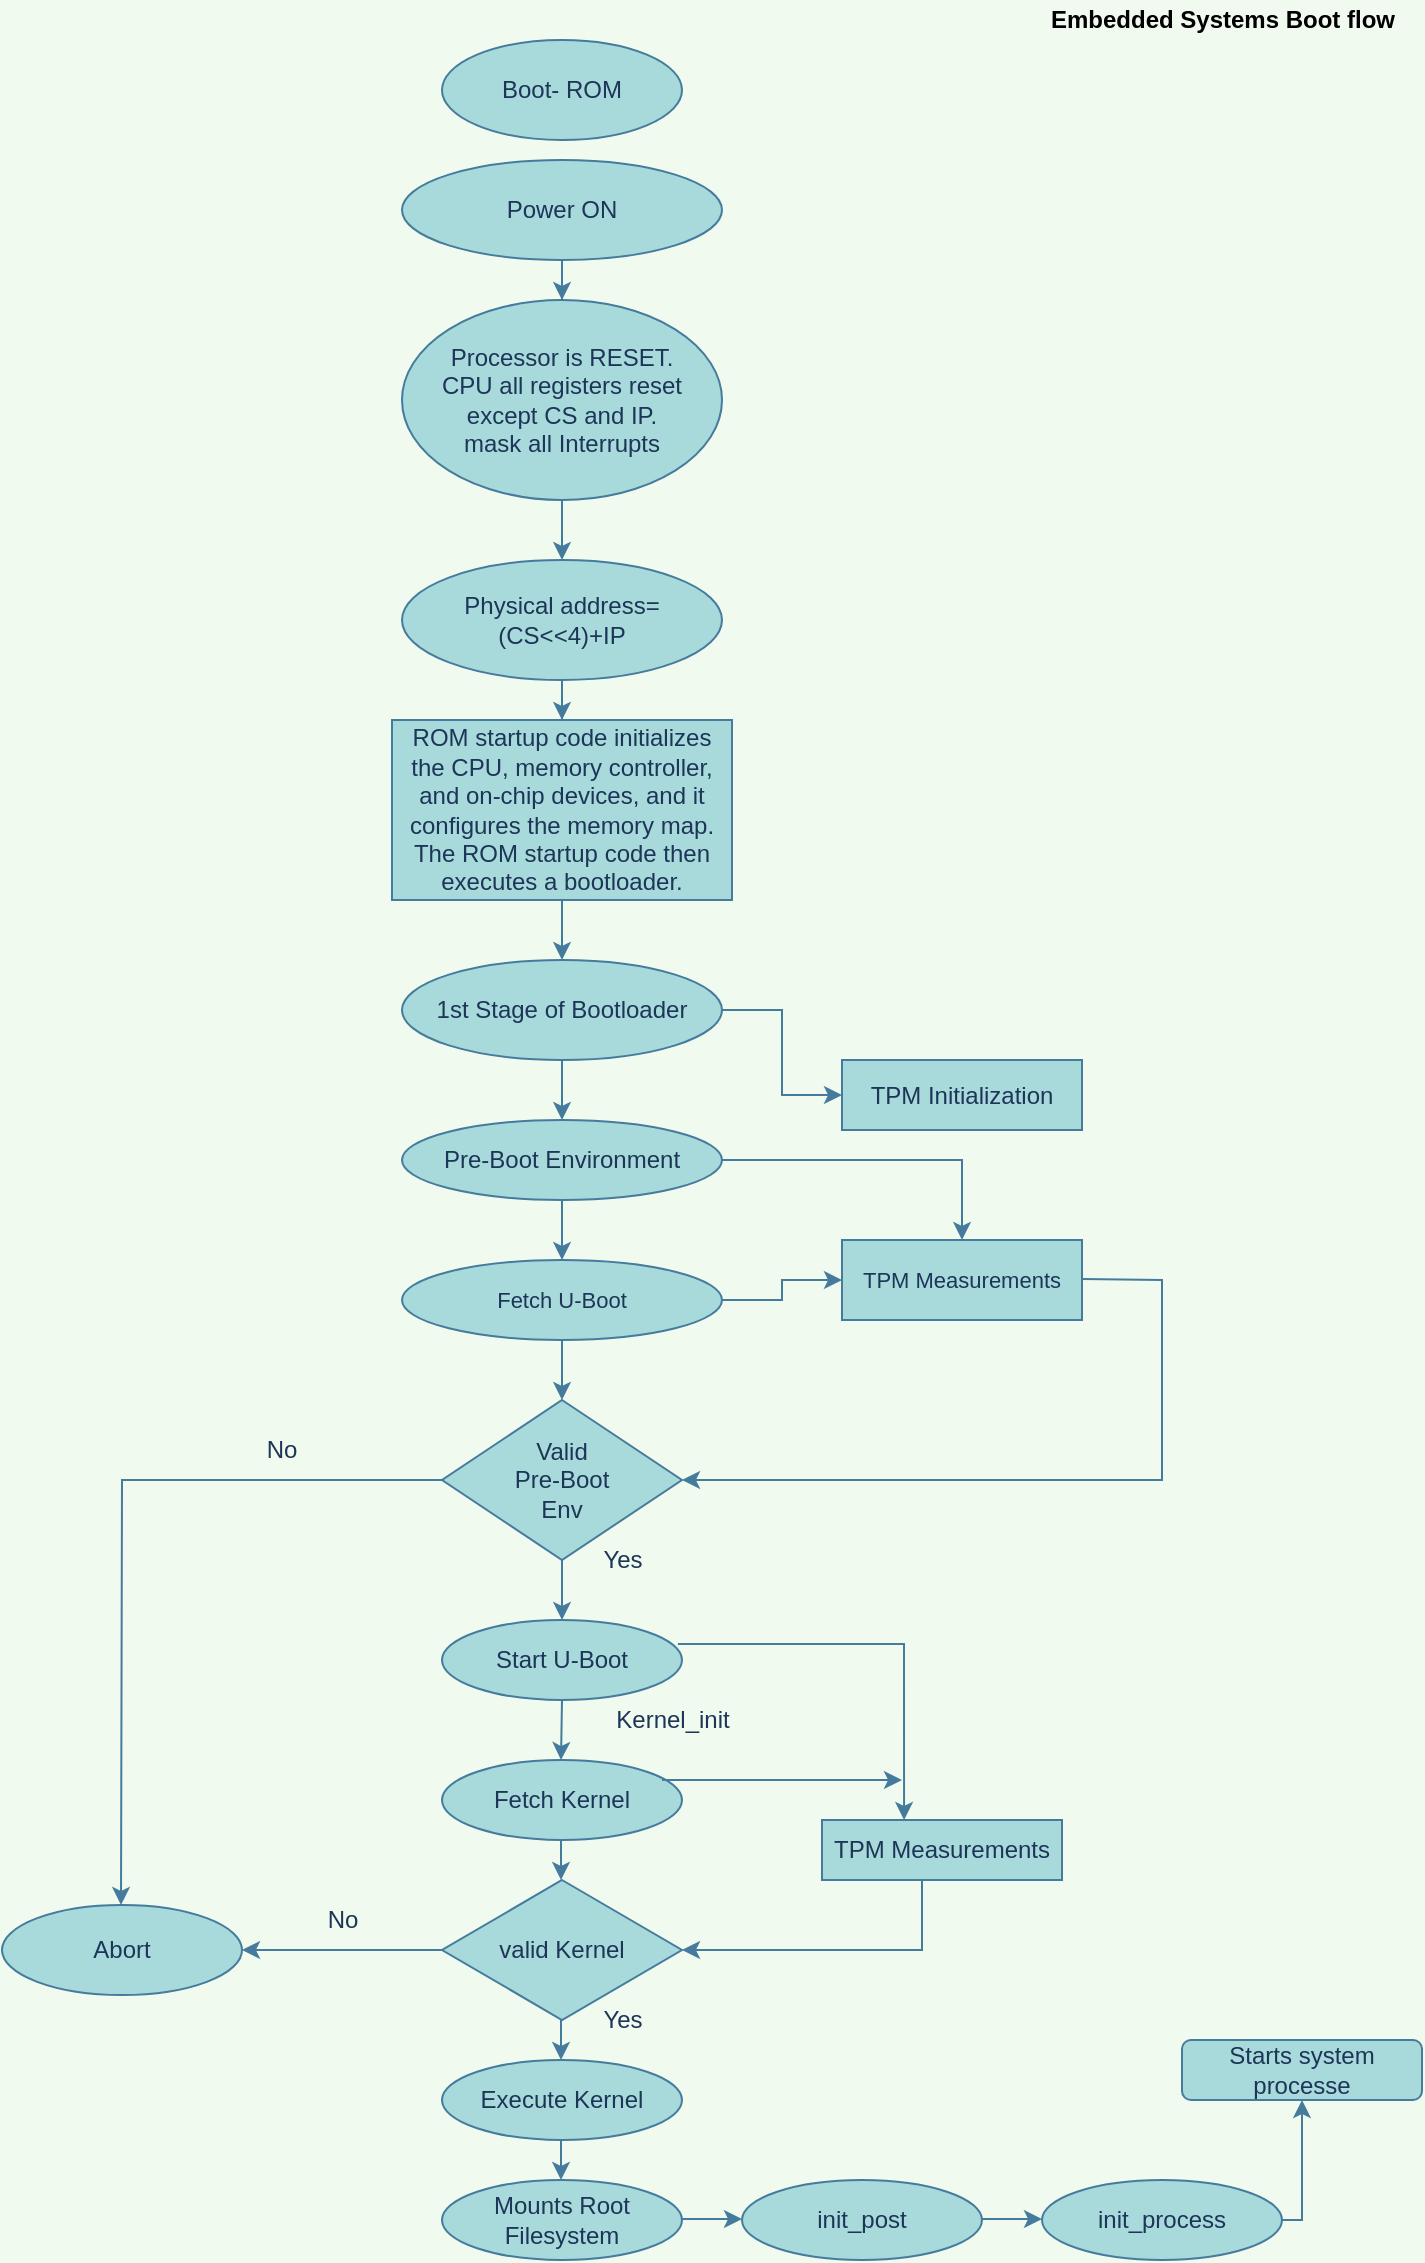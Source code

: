 <mxfile version="16.5.2" type="device"><diagram id="2xbLDdq3odLyKF2lhabo" name="Page-1"><mxGraphModel dx="868" dy="450" grid="1" gridSize="10" guides="1" tooltips="1" connect="1" arrows="1" fold="1" page="1" pageScale="1" pageWidth="827" pageHeight="1169" background="#F1FAEE" math="0" shadow="0"><root><mxCell id="0"/><mxCell id="1" parent="0"/><mxCell id="JBnZQXCmbFyV5v3CjpFl-1" value="Boot- ROM" style="ellipse;whiteSpace=wrap;html=1;hachureGap=4;fillColor=#A8DADC;strokeColor=#457B9D;fontColor=#1D3557;" parent="1" vertex="1"><mxGeometry x="320" y="40" width="120" height="50" as="geometry"/></mxCell><mxCell id="AOwxAiv0Caywvb9OMiwH-30" value="" style="edgeStyle=orthogonalEdgeStyle;rounded=0;orthogonalLoop=1;jettySize=auto;html=1;labelBackgroundColor=#F1FAEE;strokeColor=#457B9D;fontColor=#1D3557;" parent="1" source="JBnZQXCmbFyV5v3CjpFl-2" target="JBnZQXCmbFyV5v3CjpFl-5" edge="1"><mxGeometry relative="1" as="geometry"/></mxCell><mxCell id="JBnZQXCmbFyV5v3CjpFl-2" value="Power ON" style="ellipse;whiteSpace=wrap;html=1;hachureGap=4;fillColor=#A8DADC;strokeColor=#457B9D;fontColor=#1D3557;" parent="1" vertex="1"><mxGeometry x="300" y="100" width="160" height="50" as="geometry"/></mxCell><mxCell id="AOwxAiv0Caywvb9OMiwH-31" value="" style="edgeStyle=orthogonalEdgeStyle;rounded=0;orthogonalLoop=1;jettySize=auto;html=1;labelBackgroundColor=#F1FAEE;strokeColor=#457B9D;fontColor=#1D3557;" parent="1" source="JBnZQXCmbFyV5v3CjpFl-5" target="JBnZQXCmbFyV5v3CjpFl-11" edge="1"><mxGeometry relative="1" as="geometry"/></mxCell><mxCell id="JBnZQXCmbFyV5v3CjpFl-5" value="Processor is RESET.&lt;br&gt;CPU all registers reset except CS and IP.&lt;br&gt;mask all Interrupts" style="ellipse;whiteSpace=wrap;html=1;hachureGap=4;fillColor=#A8DADC;strokeColor=#457B9D;fontColor=#1D3557;" parent="1" vertex="1"><mxGeometry x="300" y="170" width="160" height="100" as="geometry"/></mxCell><mxCell id="AOwxAiv0Caywvb9OMiwH-32" value="" style="edgeStyle=orthogonalEdgeStyle;rounded=0;orthogonalLoop=1;jettySize=auto;html=1;labelBackgroundColor=#F1FAEE;strokeColor=#457B9D;fontColor=#1D3557;" parent="1" source="JBnZQXCmbFyV5v3CjpFl-11" target="JBnZQXCmbFyV5v3CjpFl-14" edge="1"><mxGeometry relative="1" as="geometry"/></mxCell><mxCell id="JBnZQXCmbFyV5v3CjpFl-11" value="&lt;div&gt;Physical address=&lt;/div&gt;&lt;div&gt;(CS&amp;lt;&amp;lt;4)+IP&lt;/div&gt;" style="ellipse;whiteSpace=wrap;html=1;hachureGap=4;fillColor=#A8DADC;strokeColor=#457B9D;fontColor=#1D3557;" parent="1" vertex="1"><mxGeometry x="300" y="300" width="160" height="60" as="geometry"/></mxCell><mxCell id="AOwxAiv0Caywvb9OMiwH-35" value="" style="edgeStyle=orthogonalEdgeStyle;rounded=0;orthogonalLoop=1;jettySize=auto;html=1;entryX=0.5;entryY=0;entryDx=0;entryDy=0;labelBackgroundColor=#F1FAEE;strokeColor=#457B9D;fontColor=#1D3557;" parent="1" source="JBnZQXCmbFyV5v3CjpFl-14" target="JBnZQXCmbFyV5v3CjpFl-15" edge="1"><mxGeometry relative="1" as="geometry"/></mxCell><mxCell id="JBnZQXCmbFyV5v3CjpFl-14" value="ROM startup code initializes the CPU, memory controller, and on-chip devices, and it configures the memory map. The ROM startup code then executes a bootloader." style="rounded=0;whiteSpace=wrap;html=1;hachureGap=4;fillColor=#A8DADC;strokeColor=#457B9D;fontColor=#1D3557;" parent="1" vertex="1"><mxGeometry x="295" y="380" width="170" height="90" as="geometry"/></mxCell><mxCell id="AOwxAiv0Caywvb9OMiwH-36" value="" style="edgeStyle=orthogonalEdgeStyle;rounded=0;orthogonalLoop=1;jettySize=auto;html=1;entryX=0.5;entryY=0;entryDx=0;entryDy=0;labelBackgroundColor=#F1FAEE;strokeColor=#457B9D;fontColor=#1D3557;" parent="1" source="JBnZQXCmbFyV5v3CjpFl-15" target="JBnZQXCmbFyV5v3CjpFl-16" edge="1"><mxGeometry relative="1" as="geometry"/></mxCell><mxCell id="AOwxAiv0Caywvb9OMiwH-39" value="" style="edgeStyle=orthogonalEdgeStyle;rounded=0;orthogonalLoop=1;jettySize=auto;html=1;labelBackgroundColor=#F1FAEE;strokeColor=#457B9D;fontColor=#1D3557;" parent="1" source="JBnZQXCmbFyV5v3CjpFl-15" target="JBnZQXCmbFyV5v3CjpFl-21" edge="1"><mxGeometry relative="1" as="geometry"/></mxCell><mxCell id="JBnZQXCmbFyV5v3CjpFl-15" value="1st Stage of Bootloader" style="ellipse;whiteSpace=wrap;html=1;hachureGap=4;fillColor=#A8DADC;strokeColor=#457B9D;fontColor=#1D3557;" parent="1" vertex="1"><mxGeometry x="300" y="500" width="160" height="50" as="geometry"/></mxCell><mxCell id="AOwxAiv0Caywvb9OMiwH-40" value="" style="edgeStyle=orthogonalEdgeStyle;rounded=0;orthogonalLoop=1;jettySize=auto;html=1;labelBackgroundColor=#F1FAEE;strokeColor=#457B9D;fontColor=#1D3557;" parent="1" source="JBnZQXCmbFyV5v3CjpFl-16" target="JBnZQXCmbFyV5v3CjpFl-28" edge="1"><mxGeometry relative="1" as="geometry"/></mxCell><mxCell id="AOwxAiv0Caywvb9OMiwH-43" value="" style="edgeStyle=orthogonalEdgeStyle;rounded=0;orthogonalLoop=1;jettySize=auto;html=1;labelBackgroundColor=#F1FAEE;strokeColor=#457B9D;fontColor=#1D3557;" parent="1" source="JBnZQXCmbFyV5v3CjpFl-16" target="JBnZQXCmbFyV5v3CjpFl-26" edge="1"><mxGeometry relative="1" as="geometry"/></mxCell><mxCell id="JBnZQXCmbFyV5v3CjpFl-16" value="Pre-Boot Environment" style="ellipse;whiteSpace=wrap;html=1;hachureGap=4;fillColor=#A8DADC;strokeColor=#457B9D;fontColor=#1D3557;" parent="1" vertex="1"><mxGeometry x="300" y="580" width="160" height="40" as="geometry"/></mxCell><mxCell id="JBnZQXCmbFyV5v3CjpFl-21" value="TPM Initialization" style="rounded=0;whiteSpace=wrap;html=1;hachureGap=4;fillColor=#A8DADC;strokeColor=#457B9D;fontColor=#1D3557;" parent="1" vertex="1"><mxGeometry x="520" y="550" width="120" height="35" as="geometry"/></mxCell><mxCell id="AOwxAiv0Caywvb9OMiwH-41" value="" style="edgeStyle=orthogonalEdgeStyle;rounded=0;orthogonalLoop=1;jettySize=auto;html=1;labelBackgroundColor=#F1FAEE;strokeColor=#457B9D;fontColor=#1D3557;" parent="1" source="JBnZQXCmbFyV5v3CjpFl-26" target="JBnZQXCmbFyV5v3CjpFl-28" edge="1"><mxGeometry relative="1" as="geometry"/></mxCell><mxCell id="JBnZQXCmbFyV5v3CjpFl-28" value="TPM Measurements" style="rounded=0;whiteSpace=wrap;html=1;hachureGap=4;fontFamily=Helvetica;fontSize=11;fontColor=#1D3557;fillColor=#A8DADC;strokeColor=#457B9D;" parent="1" vertex="1"><mxGeometry x="520" y="640" width="120" height="40" as="geometry"/></mxCell><mxCell id="AOwxAiv0Caywvb9OMiwH-1" value="Valid &lt;br&gt;Pre-Boot &lt;br&gt;Env" style="rhombus;whiteSpace=wrap;html=1;fillColor=#A8DADC;strokeColor=#457B9D;fontColor=#1D3557;" parent="1" vertex="1"><mxGeometry x="320" y="720" width="120" height="80" as="geometry"/></mxCell><mxCell id="AOwxAiv0Caywvb9OMiwH-5" value="" style="endArrow=classic;html=1;rounded=0;entryX=1;entryY=0.5;entryDx=0;entryDy=0;labelBackgroundColor=#F1FAEE;strokeColor=#457B9D;fontColor=#1D3557;" parent="1" target="AOwxAiv0Caywvb9OMiwH-1" edge="1"><mxGeometry width="50" height="50" relative="1" as="geometry"><mxPoint x="640" y="659.5" as="sourcePoint"/><mxPoint x="680" y="790" as="targetPoint"/><Array as="points"><mxPoint x="680" y="660"/><mxPoint x="680" y="760"/></Array></mxGeometry></mxCell><mxCell id="AOwxAiv0Caywvb9OMiwH-6" value="Start U-Boot" style="ellipse;whiteSpace=wrap;html=1;fillColor=#A8DADC;strokeColor=#457B9D;fontColor=#1D3557;" parent="1" vertex="1"><mxGeometry x="320" y="830" width="120" height="40" as="geometry"/></mxCell><mxCell id="AOwxAiv0Caywvb9OMiwH-7" value="Fetch Kernel" style="ellipse;whiteSpace=wrap;html=1;fillColor=#A8DADC;strokeColor=#457B9D;fontColor=#1D3557;" parent="1" vertex="1"><mxGeometry x="320" y="900" width="120" height="40" as="geometry"/></mxCell><mxCell id="AOwxAiv0Caywvb9OMiwH-8" value="Kernel_init" style="text;html=1;align=center;verticalAlign=middle;resizable=0;points=[];autosize=1;strokeColor=none;fillColor=none;fontColor=#1D3557;" parent="1" vertex="1"><mxGeometry x="400" y="870" width="70" height="20" as="geometry"/></mxCell><mxCell id="AOwxAiv0Caywvb9OMiwH-9" value="TPM Measurements" style="rounded=0;whiteSpace=wrap;html=1;fillColor=#A8DADC;strokeColor=#457B9D;fontColor=#1D3557;" parent="1" vertex="1"><mxGeometry x="510" y="930" width="120" height="30" as="geometry"/></mxCell><mxCell id="AOwxAiv0Caywvb9OMiwH-10" value="" style="endArrow=classic;html=1;rounded=0;entryX=0.342;entryY=0;entryDx=0;entryDy=0;entryPerimeter=0;exitX=0.983;exitY=0.3;exitDx=0;exitDy=0;exitPerimeter=0;labelBackgroundColor=#F1FAEE;strokeColor=#457B9D;fontColor=#1D3557;" parent="1" source="AOwxAiv0Caywvb9OMiwH-6" target="AOwxAiv0Caywvb9OMiwH-9" edge="1"><mxGeometry width="50" height="50" relative="1" as="geometry"><mxPoint x="445" y="860" as="sourcePoint"/><mxPoint x="550" y="860" as="targetPoint"/><Array as="points"><mxPoint x="551" y="842"/></Array></mxGeometry></mxCell><mxCell id="AOwxAiv0Caywvb9OMiwH-11" value="" style="endArrow=classic;html=1;rounded=0;labelBackgroundColor=#F1FAEE;strokeColor=#457B9D;fontColor=#1D3557;" parent="1" edge="1"><mxGeometry width="50" height="50" relative="1" as="geometry"><mxPoint x="430" y="910" as="sourcePoint"/><mxPoint x="550" y="910" as="targetPoint"/><Array as="points"/></mxGeometry></mxCell><mxCell id="AOwxAiv0Caywvb9OMiwH-46" value="" style="edgeStyle=orthogonalEdgeStyle;rounded=0;orthogonalLoop=1;jettySize=auto;html=1;labelBackgroundColor=#F1FAEE;strokeColor=#457B9D;fontColor=#1D3557;" parent="1" source="AOwxAiv0Caywvb9OMiwH-12" target="AOwxAiv0Caywvb9OMiwH-45" edge="1"><mxGeometry relative="1" as="geometry"/></mxCell><mxCell id="AOwxAiv0Caywvb9OMiwH-12" value="valid Kernel" style="rhombus;whiteSpace=wrap;html=1;fillColor=#A8DADC;strokeColor=#457B9D;fontColor=#1D3557;" parent="1" vertex="1"><mxGeometry x="320" y="960" width="120" height="70" as="geometry"/></mxCell><mxCell id="AOwxAiv0Caywvb9OMiwH-13" value="Execute Kernel" style="ellipse;whiteSpace=wrap;html=1;fillColor=#A8DADC;strokeColor=#457B9D;fontColor=#1D3557;" parent="1" vertex="1"><mxGeometry x="320" y="1050" width="120" height="40" as="geometry"/></mxCell><mxCell id="AOwxAiv0Caywvb9OMiwH-14" value="Mounts Root Filesystem" style="ellipse;whiteSpace=wrap;html=1;fillColor=#A8DADC;strokeColor=#457B9D;fontColor=#1D3557;" parent="1" vertex="1"><mxGeometry x="320" y="1110" width="120" height="40" as="geometry"/></mxCell><mxCell id="AOwxAiv0Caywvb9OMiwH-15" value="init_post" style="ellipse;whiteSpace=wrap;html=1;fillColor=#A8DADC;strokeColor=#457B9D;fontColor=#1D3557;" parent="1" vertex="1"><mxGeometry x="470" y="1110" width="120" height="40" as="geometry"/></mxCell><mxCell id="AOwxAiv0Caywvb9OMiwH-16" value="init_process" style="ellipse;whiteSpace=wrap;html=1;fillColor=#A8DADC;strokeColor=#457B9D;fontColor=#1D3557;" parent="1" vertex="1"><mxGeometry x="620" y="1110" width="120" height="40" as="geometry"/></mxCell><mxCell id="AOwxAiv0Caywvb9OMiwH-18" value="&lt;span&gt;Starts system processe&lt;/span&gt;" style="rounded=1;whiteSpace=wrap;html=1;fillColor=#A8DADC;strokeColor=#457B9D;fontColor=#1D3557;" parent="1" vertex="1"><mxGeometry x="690" y="1040" width="120" height="30" as="geometry"/></mxCell><mxCell id="AOwxAiv0Caywvb9OMiwH-19" value="" style="endArrow=classic;html=1;rounded=0;labelBackgroundColor=#F1FAEE;strokeColor=#457B9D;fontColor=#1D3557;" parent="1" edge="1"><mxGeometry width="50" height="50" relative="1" as="geometry"><mxPoint x="379.5" y="940" as="sourcePoint"/><mxPoint x="379.5" y="960" as="targetPoint"/></mxGeometry></mxCell><mxCell id="AOwxAiv0Caywvb9OMiwH-20" value="" style="endArrow=classic;html=1;rounded=0;exitX=0.5;exitY=1;exitDx=0;exitDy=0;labelBackgroundColor=#F1FAEE;strokeColor=#457B9D;fontColor=#1D3557;" parent="1" source="AOwxAiv0Caywvb9OMiwH-1" edge="1"><mxGeometry width="50" height="50" relative="1" as="geometry"><mxPoint x="379.5" y="820" as="sourcePoint"/><mxPoint x="380" y="830" as="targetPoint"/></mxGeometry></mxCell><mxCell id="AOwxAiv0Caywvb9OMiwH-21" value="" style="endArrow=classic;html=1;rounded=0;exitX=0.5;exitY=1;exitDx=0;exitDy=0;labelBackgroundColor=#F1FAEE;strokeColor=#457B9D;fontColor=#1D3557;" parent="1" source="AOwxAiv0Caywvb9OMiwH-6" edge="1"><mxGeometry width="50" height="50" relative="1" as="geometry"><mxPoint x="379.5" y="880" as="sourcePoint"/><mxPoint x="379.5" y="900" as="targetPoint"/></mxGeometry></mxCell><mxCell id="AOwxAiv0Caywvb9OMiwH-22" value="" style="endArrow=classic;html=1;rounded=0;entryX=1;entryY=0.5;entryDx=0;entryDy=0;labelBackgroundColor=#F1FAEE;strokeColor=#457B9D;fontColor=#1D3557;" parent="1" target="AOwxAiv0Caywvb9OMiwH-12" edge="1"><mxGeometry width="50" height="50" relative="1" as="geometry"><mxPoint x="560" y="960" as="sourcePoint"/><mxPoint x="480" y="1040" as="targetPoint"/><Array as="points"><mxPoint x="560" y="995"/></Array></mxGeometry></mxCell><mxCell id="AOwxAiv0Caywvb9OMiwH-23" value="" style="endArrow=classic;html=1;rounded=0;labelBackgroundColor=#F1FAEE;strokeColor=#457B9D;fontColor=#1D3557;" parent="1" edge="1"><mxGeometry width="50" height="50" relative="1" as="geometry"><mxPoint x="379.5" y="1030" as="sourcePoint"/><mxPoint x="379.5" y="1050" as="targetPoint"/></mxGeometry></mxCell><mxCell id="AOwxAiv0Caywvb9OMiwH-25" value="" style="endArrow=classic;html=1;rounded=0;labelBackgroundColor=#F1FAEE;strokeColor=#457B9D;fontColor=#1D3557;" parent="1" edge="1"><mxGeometry width="50" height="50" relative="1" as="geometry"><mxPoint x="379.5" y="1090" as="sourcePoint"/><mxPoint x="379.5" y="1110" as="targetPoint"/></mxGeometry></mxCell><mxCell id="AOwxAiv0Caywvb9OMiwH-26" value="" style="endArrow=classic;html=1;rounded=0;labelBackgroundColor=#F1FAEE;strokeColor=#457B9D;fontColor=#1D3557;" parent="1" edge="1"><mxGeometry width="50" height="50" relative="1" as="geometry"><mxPoint x="440" y="1129.5" as="sourcePoint"/><mxPoint x="470" y="1129.5" as="targetPoint"/></mxGeometry></mxCell><mxCell id="AOwxAiv0Caywvb9OMiwH-27" value="" style="endArrow=classic;html=1;rounded=0;labelBackgroundColor=#F1FAEE;strokeColor=#457B9D;fontColor=#1D3557;" parent="1" edge="1"><mxGeometry width="50" height="50" relative="1" as="geometry"><mxPoint x="590" y="1129.5" as="sourcePoint"/><mxPoint x="620" y="1129.5" as="targetPoint"/></mxGeometry></mxCell><mxCell id="AOwxAiv0Caywvb9OMiwH-28" value="" style="endArrow=classic;html=1;rounded=0;entryX=0.5;entryY=1;entryDx=0;entryDy=0;labelBackgroundColor=#F1FAEE;strokeColor=#457B9D;fontColor=#1D3557;" parent="1" target="AOwxAiv0Caywvb9OMiwH-18" edge="1"><mxGeometry width="50" height="50" relative="1" as="geometry"><mxPoint x="740" y="1130" as="sourcePoint"/><mxPoint x="790" y="1080" as="targetPoint"/><Array as="points"><mxPoint x="750" y="1130"/></Array></mxGeometry></mxCell><mxCell id="AOwxAiv0Caywvb9OMiwH-38" value="" style="endArrow=classic;html=1;rounded=0;startArrow=none;labelBackgroundColor=#F1FAEE;strokeColor=#457B9D;fontColor=#1D3557;" parent="1" source="JBnZQXCmbFyV5v3CjpFl-26" edge="1"><mxGeometry width="50" height="50" relative="1" as="geometry"><mxPoint x="379.5" y="640" as="sourcePoint"/><mxPoint x="379.5" y="670" as="targetPoint"/></mxGeometry></mxCell><mxCell id="AOwxAiv0Caywvb9OMiwH-44" value="" style="edgeStyle=orthogonalEdgeStyle;rounded=0;orthogonalLoop=1;jettySize=auto;html=1;labelBackgroundColor=#F1FAEE;strokeColor=#457B9D;fontColor=#1D3557;" parent="1" source="JBnZQXCmbFyV5v3CjpFl-26" target="AOwxAiv0Caywvb9OMiwH-1" edge="1"><mxGeometry relative="1" as="geometry"/></mxCell><mxCell id="JBnZQXCmbFyV5v3CjpFl-26" value="Fetch U-Boot" style="ellipse;whiteSpace=wrap;html=1;hachureGap=4;fontFamily=Helvetica;fontSize=11;fontColor=#1D3557;fillColor=#A8DADC;strokeColor=#457B9D;" parent="1" vertex="1"><mxGeometry x="300" y="650" width="160" height="40" as="geometry"/></mxCell><mxCell id="AOwxAiv0Caywvb9OMiwH-45" value="Abort" style="ellipse;whiteSpace=wrap;html=1;fillColor=#A8DADC;strokeColor=#457B9D;fontColor=#1D3557;" parent="1" vertex="1"><mxGeometry x="100" y="972.5" width="120" height="45" as="geometry"/></mxCell><mxCell id="AOwxAiv0Caywvb9OMiwH-47" value="" style="endArrow=classic;html=1;rounded=0;exitX=0;exitY=0.5;exitDx=0;exitDy=0;labelBackgroundColor=#F1FAEE;strokeColor=#457B9D;fontColor=#1D3557;" parent="1" source="AOwxAiv0Caywvb9OMiwH-1" edge="1"><mxGeometry width="50" height="50" relative="1" as="geometry"><mxPoint x="159.5" y="892.5" as="sourcePoint"/><mxPoint x="159.5" y="972.5" as="targetPoint"/><Array as="points"><mxPoint x="160" y="760"/></Array></mxGeometry></mxCell><mxCell id="AOwxAiv0Caywvb9OMiwH-48" value="No" style="text;html=1;strokeColor=none;fillColor=none;align=center;verticalAlign=middle;whiteSpace=wrap;rounded=0;fontColor=#1D3557;" parent="1" vertex="1"><mxGeometry x="210" y="730" width="60" height="30" as="geometry"/></mxCell><mxCell id="AOwxAiv0Caywvb9OMiwH-49" value="Yes" style="text;html=1;align=center;verticalAlign=middle;resizable=0;points=[];autosize=1;strokeColor=none;fillColor=none;fontColor=#1D3557;" parent="1" vertex="1"><mxGeometry x="390" y="790" width="40" height="20" as="geometry"/></mxCell><mxCell id="AOwxAiv0Caywvb9OMiwH-50" value="No" style="text;html=1;align=center;verticalAlign=middle;resizable=0;points=[];autosize=1;strokeColor=none;fillColor=none;fontColor=#1D3557;" parent="1" vertex="1"><mxGeometry x="255" y="970" width="30" height="20" as="geometry"/></mxCell><mxCell id="AOwxAiv0Caywvb9OMiwH-51" value="Yes" style="text;html=1;align=center;verticalAlign=middle;resizable=0;points=[];autosize=1;strokeColor=none;fillColor=none;fontColor=#1D3557;" parent="1" vertex="1"><mxGeometry x="390" y="1020" width="40" height="20" as="geometry"/></mxCell><mxCell id="dgyrEBMdWruufkY9omkb-1" value="&lt;b&gt;Embedded Systems Boot flow&lt;/b&gt;" style="text;html=1;align=center;verticalAlign=middle;resizable=0;points=[];autosize=1;strokeColor=none;fillColor=none;" vertex="1" parent="1"><mxGeometry x="615" y="20" width="190" height="20" as="geometry"/></mxCell></root></mxGraphModel></diagram></mxfile>
